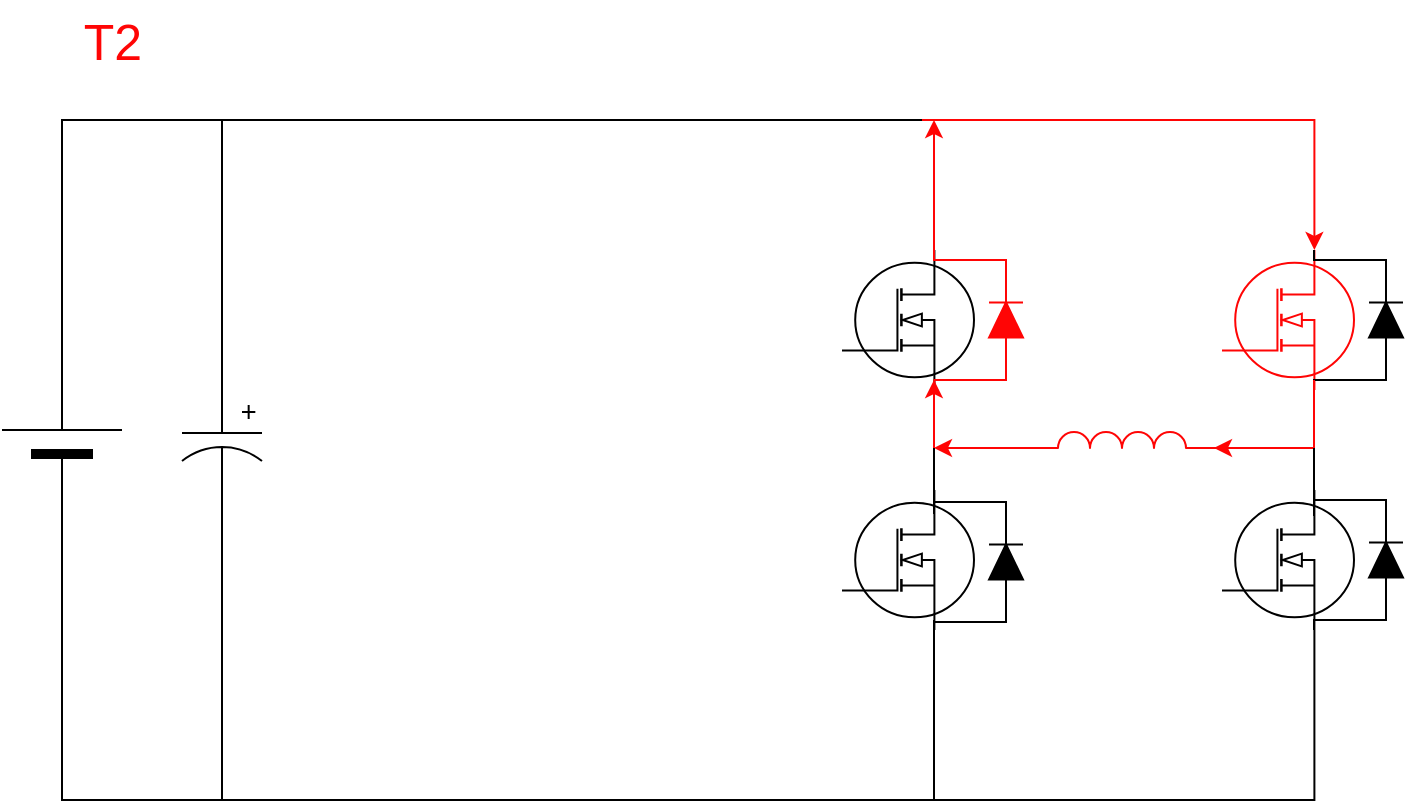 <mxfile version="24.2.0" type="device">
  <diagram name="Page-1" id="16e2658f-23c8-b752-8be9-c03fbebb8bbe">
    <mxGraphModel dx="1185" dy="632" grid="1" gridSize="10" guides="1" tooltips="1" connect="1" arrows="1" fold="1" page="1" pageScale="1" pageWidth="1100" pageHeight="850" background="none" math="0" shadow="0">
      <root>
        <mxCell id="0" />
        <mxCell id="1" parent="0" />
        <mxCell id="BNmmFgK4MU3GEjyBa_c--38" style="edgeStyle=orthogonalEdgeStyle;rounded=0;orthogonalLoop=1;jettySize=auto;html=1;exitX=1;exitY=0.5;exitDx=0;exitDy=0;exitPerimeter=0;endArrow=none;endFill=0;" parent="1" source="6d250d948d6a1778-1" edge="1">
          <mxGeometry relative="1" as="geometry">
            <mxPoint x="260" y="100" as="targetPoint" />
            <Array as="points">
              <mxPoint x="180" y="100" />
            </Array>
          </mxGeometry>
        </mxCell>
        <mxCell id="BNmmFgK4MU3GEjyBa_c--40" style="edgeStyle=orthogonalEdgeStyle;rounded=0;orthogonalLoop=1;jettySize=auto;html=1;exitX=0;exitY=0.5;exitDx=0;exitDy=0;exitPerimeter=0;endArrow=none;endFill=0;" parent="1" source="6d250d948d6a1778-1" edge="1">
          <mxGeometry relative="1" as="geometry">
            <mxPoint x="260" y="440" as="targetPoint" />
            <Array as="points">
              <mxPoint x="180" y="440" />
            </Array>
          </mxGeometry>
        </mxCell>
        <mxCell id="6d250d948d6a1778-1" value="" style="verticalLabelPosition=bottom;shadow=0;dashed=0;align=center;fillColor=#000000;html=1;verticalAlign=top;strokeWidth=1;shape=mxgraph.electrical.miscellaneous.monocell_battery;rounded=1;comic=0;labelBackgroundColor=none;fontFamily=Verdana;fontSize=12;rotation=-90;" parent="1" vertex="1">
          <mxGeometry x="130" y="230" width="100" height="60" as="geometry" />
        </mxCell>
        <mxCell id="BNmmFgK4MU3GEjyBa_c--11" style="edgeStyle=orthogonalEdgeStyle;rounded=0;orthogonalLoop=1;jettySize=auto;html=1;exitX=0.7;exitY=0;exitDx=0;exitDy=0;exitPerimeter=0;endArrow=none;endFill=0;strokeColor=#FF0505;startArrow=classic;startFill=1;" parent="1" source="BNmmFgK4MU3GEjyBa_c--2" edge="1">
          <mxGeometry relative="1" as="geometry">
            <mxPoint x="610" y="100" as="targetPoint" />
            <Array as="points">
              <mxPoint x="806" y="100" />
            </Array>
          </mxGeometry>
        </mxCell>
        <mxCell id="BNmmFgK4MU3GEjyBa_c--2" value="" style="verticalLabelPosition=bottom;shadow=0;dashed=0;align=center;html=1;verticalAlign=top;shape=mxgraph.electrical.mosfets1.mosfet_ic_n;strokeColor=#FF0505;" parent="1" vertex="1">
          <mxGeometry x="760" y="165" width="66" height="70" as="geometry" />
        </mxCell>
        <mxCell id="BNmmFgK4MU3GEjyBa_c--37" style="edgeStyle=orthogonalEdgeStyle;rounded=0;orthogonalLoop=1;jettySize=auto;html=1;exitX=0;exitY=0.5;exitDx=0;exitDy=0;exitPerimeter=0;endArrow=none;endFill=0;strokeColor=#000000;" parent="1" source="BNmmFgK4MU3GEjyBa_c--4" edge="1">
          <mxGeometry relative="1" as="geometry">
            <mxPoint x="260" y="100" as="targetPoint" />
          </mxGeometry>
        </mxCell>
        <mxCell id="BNmmFgK4MU3GEjyBa_c--39" style="edgeStyle=orthogonalEdgeStyle;rounded=0;orthogonalLoop=1;jettySize=auto;html=1;exitX=1;exitY=0.5;exitDx=0;exitDy=0;exitPerimeter=0;endArrow=none;endFill=0;strokeColor=#000000;" parent="1" source="BNmmFgK4MU3GEjyBa_c--4" edge="1">
          <mxGeometry relative="1" as="geometry">
            <mxPoint x="260" y="440" as="targetPoint" />
          </mxGeometry>
        </mxCell>
        <mxCell id="BNmmFgK4MU3GEjyBa_c--4" value="" style="pointerEvents=1;verticalLabelPosition=bottom;shadow=0;dashed=0;align=center;html=1;verticalAlign=top;shape=mxgraph.electrical.capacitors.capacitor_3;direction=south;strokeColor=#000000;" parent="1" vertex="1">
          <mxGeometry x="240" y="225" width="40" height="70" as="geometry" />
        </mxCell>
        <mxCell id="BNmmFgK4MU3GEjyBa_c--13" style="edgeStyle=orthogonalEdgeStyle;rounded=0;orthogonalLoop=1;jettySize=auto;html=1;exitX=0.7;exitY=1;exitDx=0;exitDy=0;exitPerimeter=0;endArrow=none;endFill=0;" parent="1" source="BNmmFgK4MU3GEjyBa_c--7" edge="1">
          <mxGeometry relative="1" as="geometry">
            <mxPoint x="620" y="440" as="targetPoint" />
            <Array as="points">
              <mxPoint x="806" y="440" />
            </Array>
          </mxGeometry>
        </mxCell>
        <mxCell id="BNmmFgK4MU3GEjyBa_c--7" value="" style="verticalLabelPosition=bottom;shadow=0;dashed=0;align=center;html=1;verticalAlign=top;shape=mxgraph.electrical.mosfets1.mosfet_ic_n;" parent="1" vertex="1">
          <mxGeometry x="760" y="285" width="66" height="70" as="geometry" />
        </mxCell>
        <mxCell id="BNmmFgK4MU3GEjyBa_c--8" value="" style="verticalLabelPosition=bottom;shadow=0;dashed=0;align=center;html=1;verticalAlign=top;shape=mxgraph.electrical.mosfets1.mosfet_ic_n;" parent="1" vertex="1">
          <mxGeometry x="570" y="165" width="66" height="70" as="geometry" />
        </mxCell>
        <mxCell id="BNmmFgK4MU3GEjyBa_c--9" value="" style="verticalLabelPosition=bottom;shadow=0;dashed=0;align=center;html=1;verticalAlign=top;shape=mxgraph.electrical.mosfets1.mosfet_ic_n;strokeColor=#000000;" parent="1" vertex="1">
          <mxGeometry x="570" y="285" width="66" height="70" as="geometry" />
        </mxCell>
        <mxCell id="BNmmFgK4MU3GEjyBa_c--43" style="edgeStyle=orthogonalEdgeStyle;rounded=0;orthogonalLoop=1;jettySize=auto;html=1;exitX=1;exitY=1;exitDx=0;exitDy=0;exitPerimeter=0;endArrow=none;endFill=0;strokeColor=#FF0505;startArrow=classic;startFill=1;" parent="1" edge="1">
          <mxGeometry relative="1" as="geometry">
            <mxPoint x="806" y="264" as="targetPoint" />
            <mxPoint x="756" y="264" as="sourcePoint" />
            <Array as="points">
              <mxPoint x="766" y="264" />
              <mxPoint x="766" y="264" />
            </Array>
          </mxGeometry>
        </mxCell>
        <mxCell id="BNmmFgK4MU3GEjyBa_c--46" style="edgeStyle=orthogonalEdgeStyle;rounded=0;orthogonalLoop=1;jettySize=auto;html=1;exitX=0;exitY=1;exitDx=0;exitDy=0;exitPerimeter=0;endArrow=classic;endFill=1;strokeColor=#FF0505;" parent="1" edge="1">
          <mxGeometry relative="1" as="geometry">
            <mxPoint x="616" y="264" as="targetPoint" />
            <mxPoint x="666" y="264" as="sourcePoint" />
            <Array as="points">
              <mxPoint x="646" y="264" />
            </Array>
          </mxGeometry>
        </mxCell>
        <mxCell id="BNmmFgK4MU3GEjyBa_c--17" value="" style="pointerEvents=1;verticalLabelPosition=bottom;shadow=0;dashed=0;align=center;html=1;verticalAlign=top;shape=mxgraph.electrical.inductors.inductor_3;strokeColor=#FF0505;" parent="1" vertex="1">
          <mxGeometry x="660" y="256" width="100" height="8" as="geometry" />
        </mxCell>
        <mxCell id="BNmmFgK4MU3GEjyBa_c--25" value="" style="pointerEvents=1;fillColor=strokeColor;verticalLabelPosition=bottom;shadow=0;dashed=0;align=center;html=1;verticalAlign=top;shape=mxgraph.electrical.diodes.diode;rotation=-90;strokeColor=#FF0505;" parent="1" vertex="1">
          <mxGeometry x="630" y="191.5" width="44" height="17" as="geometry" />
        </mxCell>
        <mxCell id="BNmmFgK4MU3GEjyBa_c--26" style="edgeStyle=orthogonalEdgeStyle;rounded=0;orthogonalLoop=1;jettySize=auto;html=1;entryX=0.7;entryY=1;entryDx=0;entryDy=0;entryPerimeter=0;endArrow=none;endFill=0;strokeColor=#FF0505;" parent="1" source="BNmmFgK4MU3GEjyBa_c--25" target="BNmmFgK4MU3GEjyBa_c--8" edge="1">
          <mxGeometry relative="1" as="geometry">
            <Array as="points">
              <mxPoint x="652" y="230" />
              <mxPoint x="616" y="230" />
            </Array>
          </mxGeometry>
        </mxCell>
        <mxCell id="BNmmFgK4MU3GEjyBa_c--27" style="edgeStyle=orthogonalEdgeStyle;rounded=0;orthogonalLoop=1;jettySize=auto;html=1;endArrow=classic;endFill=1;strokeColor=#FF0505;" parent="1" source="BNmmFgK4MU3GEjyBa_c--25" edge="1">
          <mxGeometry relative="1" as="geometry">
            <mxPoint x="616" y="100" as="targetPoint" />
            <Array as="points">
              <mxPoint x="652" y="170" />
              <mxPoint x="616" y="170" />
            </Array>
          </mxGeometry>
        </mxCell>
        <mxCell id="BNmmFgK4MU3GEjyBa_c--28" value="" style="pointerEvents=1;fillColor=strokeColor;verticalLabelPosition=bottom;shadow=0;dashed=0;align=center;html=1;verticalAlign=top;shape=mxgraph.electrical.diodes.diode;rotation=-90;" parent="1" vertex="1">
          <mxGeometry x="820" y="191.5" width="44" height="17" as="geometry" />
        </mxCell>
        <mxCell id="BNmmFgK4MU3GEjyBa_c--29" style="edgeStyle=orthogonalEdgeStyle;rounded=0;orthogonalLoop=1;jettySize=auto;html=1;entryX=0.7;entryY=1;entryDx=0;entryDy=0;entryPerimeter=0;endArrow=none;endFill=0;" parent="1" source="BNmmFgK4MU3GEjyBa_c--28" edge="1">
          <mxGeometry relative="1" as="geometry">
            <mxPoint x="806" y="235" as="targetPoint" />
            <Array as="points">
              <mxPoint x="842" y="230" />
              <mxPoint x="806" y="230" />
            </Array>
          </mxGeometry>
        </mxCell>
        <mxCell id="BNmmFgK4MU3GEjyBa_c--30" style="edgeStyle=orthogonalEdgeStyle;rounded=0;orthogonalLoop=1;jettySize=auto;html=1;entryX=0.7;entryY=0;entryDx=0;entryDy=0;entryPerimeter=0;endArrow=none;endFill=0;" parent="1" source="BNmmFgK4MU3GEjyBa_c--28" edge="1">
          <mxGeometry relative="1" as="geometry">
            <mxPoint x="806" y="165" as="targetPoint" />
            <Array as="points">
              <mxPoint x="842" y="170" />
              <mxPoint x="806" y="170" />
            </Array>
          </mxGeometry>
        </mxCell>
        <mxCell id="BNmmFgK4MU3GEjyBa_c--31" value="" style="pointerEvents=1;fillColor=strokeColor;verticalLabelPosition=bottom;shadow=0;dashed=0;align=center;html=1;verticalAlign=top;shape=mxgraph.electrical.diodes.diode;rotation=-90;" parent="1" vertex="1">
          <mxGeometry x="820" y="311.5" width="44" height="17" as="geometry" />
        </mxCell>
        <mxCell id="BNmmFgK4MU3GEjyBa_c--32" style="edgeStyle=orthogonalEdgeStyle;rounded=0;orthogonalLoop=1;jettySize=auto;html=1;entryX=0.7;entryY=1;entryDx=0;entryDy=0;entryPerimeter=0;endArrow=none;endFill=0;" parent="1" source="BNmmFgK4MU3GEjyBa_c--31" edge="1">
          <mxGeometry relative="1" as="geometry">
            <mxPoint x="806" y="355" as="targetPoint" />
            <Array as="points">
              <mxPoint x="842" y="350" />
              <mxPoint x="806" y="350" />
            </Array>
          </mxGeometry>
        </mxCell>
        <mxCell id="BNmmFgK4MU3GEjyBa_c--33" style="edgeStyle=orthogonalEdgeStyle;rounded=0;orthogonalLoop=1;jettySize=auto;html=1;entryX=0.7;entryY=0;entryDx=0;entryDy=0;entryPerimeter=0;endArrow=none;endFill=0;" parent="1" source="BNmmFgK4MU3GEjyBa_c--31" edge="1">
          <mxGeometry relative="1" as="geometry">
            <mxPoint x="806" y="285" as="targetPoint" />
            <Array as="points">
              <mxPoint x="842" y="290" />
              <mxPoint x="806" y="290" />
            </Array>
          </mxGeometry>
        </mxCell>
        <mxCell id="BNmmFgK4MU3GEjyBa_c--34" value="" style="pointerEvents=1;fillColor=strokeColor;verticalLabelPosition=bottom;shadow=0;dashed=0;align=center;html=1;verticalAlign=top;shape=mxgraph.electrical.diodes.diode;rotation=-90;" parent="1" vertex="1">
          <mxGeometry x="630" y="312.5" width="44" height="17" as="geometry" />
        </mxCell>
        <mxCell id="BNmmFgK4MU3GEjyBa_c--35" style="edgeStyle=orthogonalEdgeStyle;rounded=0;orthogonalLoop=1;jettySize=auto;html=1;entryX=0.7;entryY=1;entryDx=0;entryDy=0;entryPerimeter=0;endArrow=none;endFill=0;" parent="1" source="BNmmFgK4MU3GEjyBa_c--34" edge="1">
          <mxGeometry relative="1" as="geometry">
            <mxPoint x="616" y="356" as="targetPoint" />
            <Array as="points">
              <mxPoint x="652" y="351" />
              <mxPoint x="616" y="351" />
            </Array>
          </mxGeometry>
        </mxCell>
        <mxCell id="BNmmFgK4MU3GEjyBa_c--36" style="edgeStyle=orthogonalEdgeStyle;rounded=0;orthogonalLoop=1;jettySize=auto;html=1;entryX=0.7;entryY=0;entryDx=0;entryDy=0;entryPerimeter=0;endArrow=none;endFill=0;" parent="1" source="BNmmFgK4MU3GEjyBa_c--34" edge="1">
          <mxGeometry relative="1" as="geometry">
            <mxPoint x="616" y="286" as="targetPoint" />
            <Array as="points">
              <mxPoint x="652" y="291" />
              <mxPoint x="616" y="291" />
            </Array>
          </mxGeometry>
        </mxCell>
        <mxCell id="BNmmFgK4MU3GEjyBa_c--41" value="&lt;font color=&quot;#ff0505&quot; style=&quot;font-size: 25px;&quot;&gt;T2&lt;/font&gt;" style="text;html=1;align=center;verticalAlign=middle;resizable=0;points=[];autosize=1;strokeColor=none;fillColor=none;" parent="1" vertex="1">
          <mxGeometry x="180" y="40" width="50" height="40" as="geometry" />
        </mxCell>
        <mxCell id="BNmmFgK4MU3GEjyBa_c--42" value="" style="endArrow=none;html=1;rounded=0;strokeColor=#000000;endFill=0;" parent="1" edge="1">
          <mxGeometry width="50" height="50" relative="1" as="geometry">
            <mxPoint x="260" y="100" as="sourcePoint" />
            <mxPoint x="610" y="100" as="targetPoint" />
          </mxGeometry>
        </mxCell>
        <mxCell id="BNmmFgK4MU3GEjyBa_c--44" value="" style="endArrow=none;html=1;rounded=0;strokeColor=#FF0505;" parent="1" edge="1">
          <mxGeometry width="50" height="50" relative="1" as="geometry">
            <mxPoint x="806" y="264" as="sourcePoint" />
            <mxPoint x="806" y="230" as="targetPoint" />
            <Array as="points" />
          </mxGeometry>
        </mxCell>
        <mxCell id="BNmmFgK4MU3GEjyBa_c--45" value="" style="endArrow=none;html=1;rounded=0;" parent="1" edge="1">
          <mxGeometry width="50" height="50" relative="1" as="geometry">
            <mxPoint x="806" y="298" as="sourcePoint" />
            <mxPoint x="806" y="264" as="targetPoint" />
            <Array as="points" />
          </mxGeometry>
        </mxCell>
        <mxCell id="BNmmFgK4MU3GEjyBa_c--47" value="" style="endArrow=none;html=1;rounded=0;strokeColor=#000000;" parent="1" edge="1">
          <mxGeometry width="50" height="50" relative="1" as="geometry">
            <mxPoint x="616" y="297" as="sourcePoint" />
            <mxPoint x="616" y="263" as="targetPoint" />
            <Array as="points" />
          </mxGeometry>
        </mxCell>
        <mxCell id="BNmmFgK4MU3GEjyBa_c--48" value="" style="endArrow=classic;html=1;rounded=0;strokeColor=#FF0505;endFill=1;" parent="1" edge="1">
          <mxGeometry width="50" height="50" relative="1" as="geometry">
            <mxPoint x="616" y="264" as="sourcePoint" />
            <mxPoint x="616" y="230" as="targetPoint" />
            <Array as="points" />
          </mxGeometry>
        </mxCell>
        <mxCell id="BNmmFgK4MU3GEjyBa_c--49" value="" style="endArrow=none;html=1;rounded=0;strokeColor=#000000;endFill=0;startArrow=none;startFill=0;" parent="1" edge="1">
          <mxGeometry width="50" height="50" relative="1" as="geometry">
            <mxPoint x="616" y="440" as="sourcePoint" />
            <mxPoint x="616" y="350" as="targetPoint" />
          </mxGeometry>
        </mxCell>
        <mxCell id="BNmmFgK4MU3GEjyBa_c--50" value="" style="endArrow=none;html=1;rounded=0;strokeColor=#000000;endFill=0;startArrow=none;startFill=0;" parent="1" edge="1">
          <mxGeometry width="50" height="50" relative="1" as="geometry">
            <mxPoint x="260" y="440" as="sourcePoint" />
            <mxPoint x="620" y="440" as="targetPoint" />
          </mxGeometry>
        </mxCell>
      </root>
    </mxGraphModel>
  </diagram>
</mxfile>

